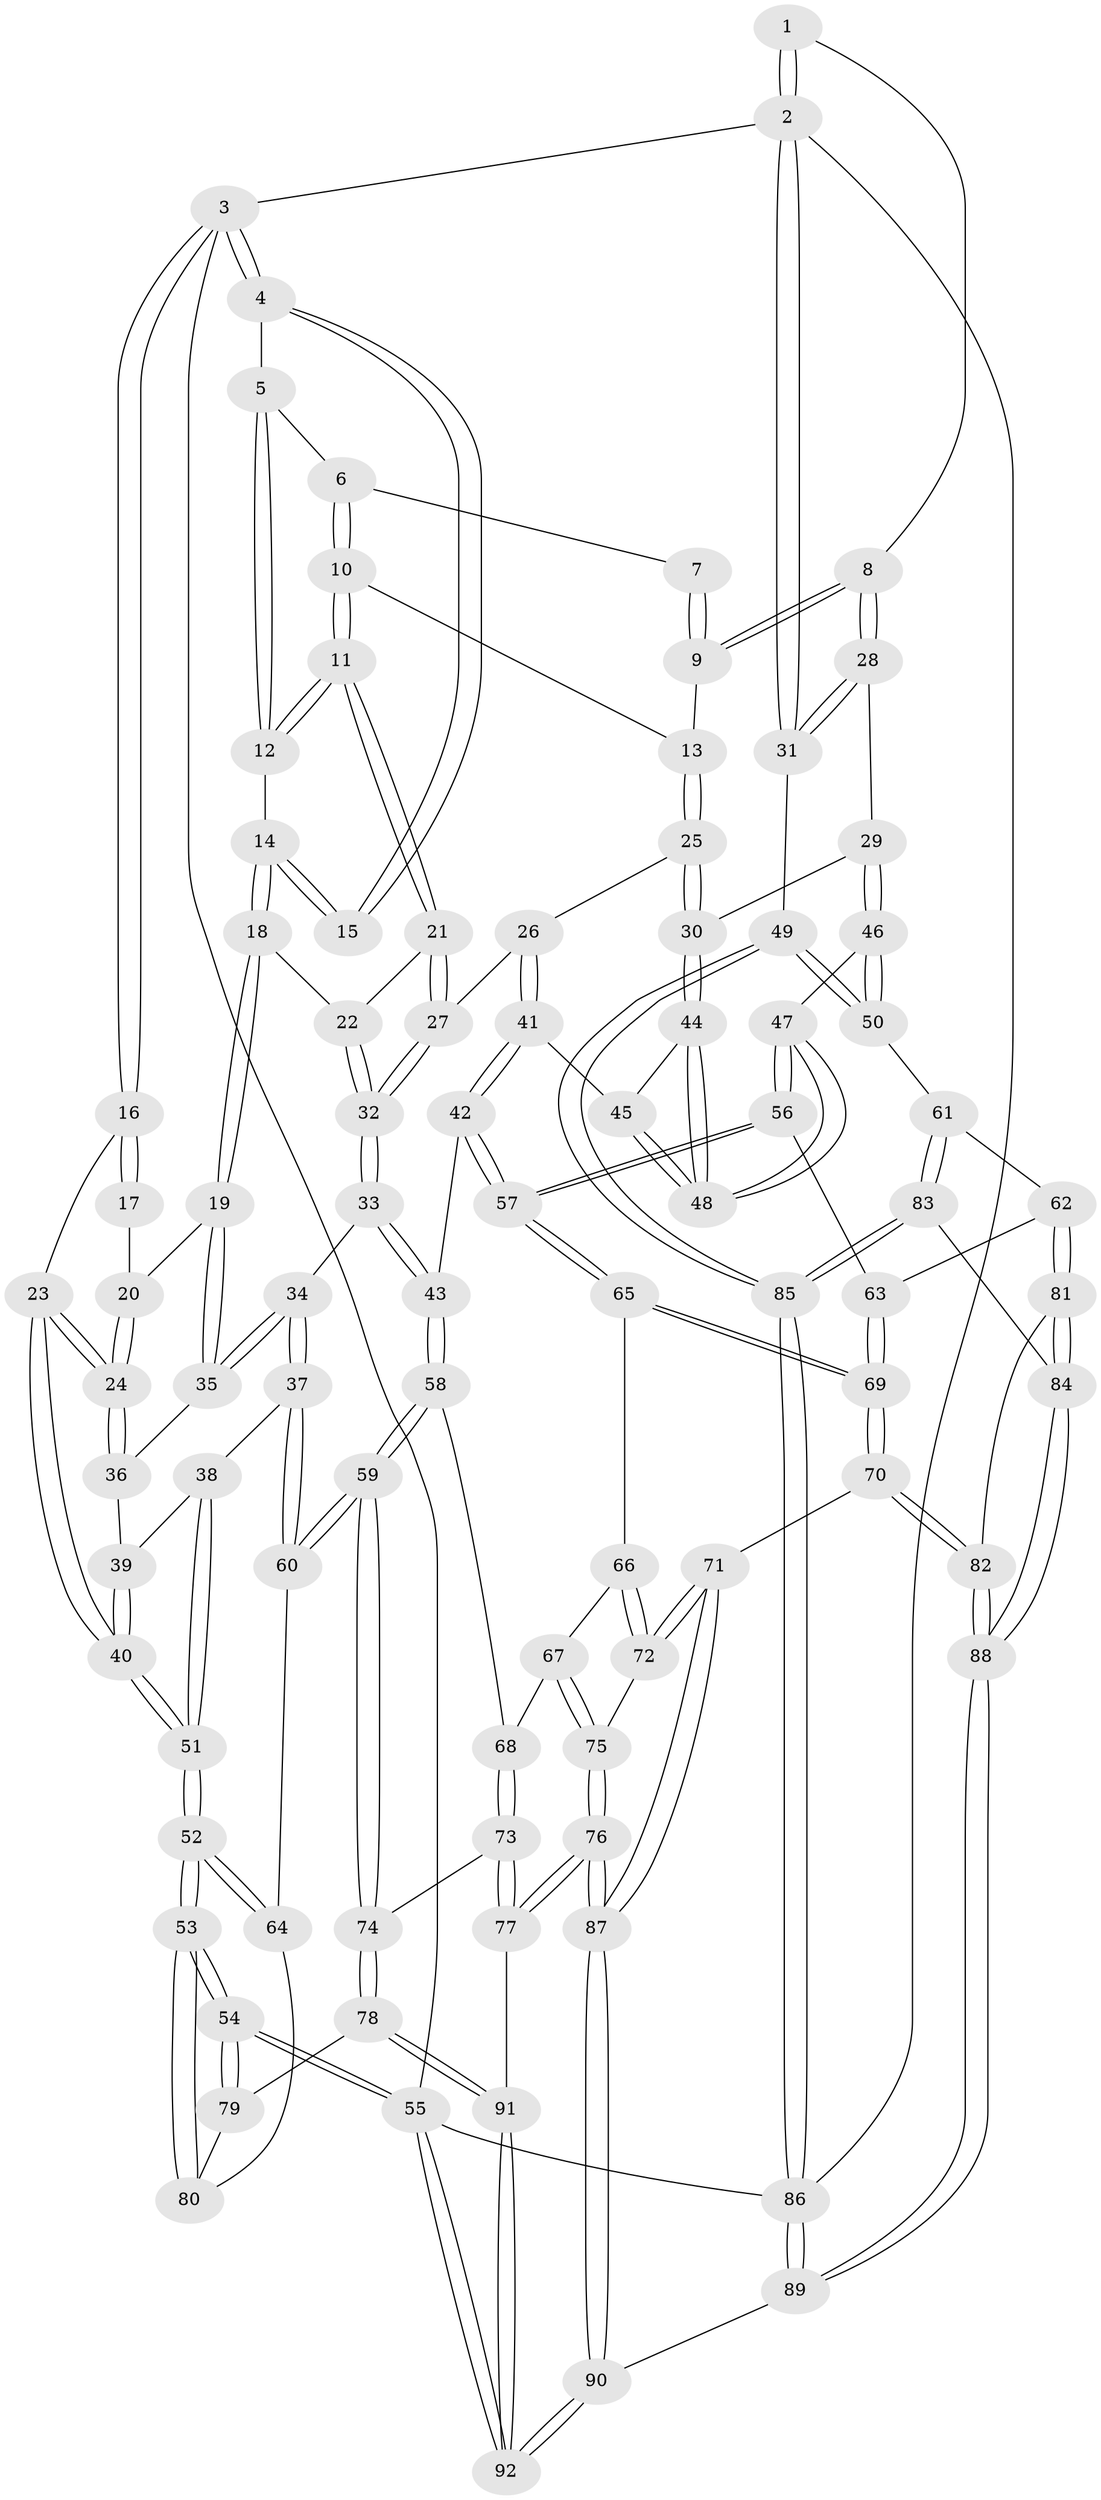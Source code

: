 // coarse degree distribution, {4: 0.5098039215686274, 6: 0.0784313725490196, 3: 0.0784313725490196, 5: 0.3137254901960784, 2: 0.0196078431372549}
// Generated by graph-tools (version 1.1) at 2025/42/03/06/25 10:42:30]
// undirected, 92 vertices, 227 edges
graph export_dot {
graph [start="1"]
  node [color=gray90,style=filled];
  1 [pos="+1+0"];
  2 [pos="+1+0"];
  3 [pos="+0+0"];
  4 [pos="+0+0"];
  5 [pos="+0.3491559683433048+0"];
  6 [pos="+0.6807897364140755+0"];
  7 [pos="+0.790865211061468+0"];
  8 [pos="+0.8866946824644282+0.24630814233720685"];
  9 [pos="+0.8589330959792966+0.2346818785949196"];
  10 [pos="+0.6001704374874538+0.16218413996671352"];
  11 [pos="+0.5161035323673862+0.20151598160669254"];
  12 [pos="+0.40662733851810756+0.14461730409369464"];
  13 [pos="+0.6483829575128492+0.19727253708023076"];
  14 [pos="+0.30795192165878105+0.13872397419985202"];
  15 [pos="+0.28884901894590487+0.1266638172670518"];
  16 [pos="+0+0"];
  17 [pos="+0.21586281105608737+0.16623661886726826"];
  18 [pos="+0.23101488940740467+0.3245285755179426"];
  19 [pos="+0.2068791850749107+0.332344685565746"];
  20 [pos="+0.10281502253235113+0.2419411074096869"];
  21 [pos="+0.4860360537118936+0.2671159199525919"];
  22 [pos="+0.27101813141436576+0.33028897289200543"];
  23 [pos="+0+0.0313298541409702"];
  24 [pos="+0+0.07141199148991303"];
  25 [pos="+0.70558046479844+0.424081428564929"];
  26 [pos="+0.6094238006846078+0.44681531656239565"];
  27 [pos="+0.4835785266176379+0.39684036336143463"];
  28 [pos="+0.9815218636117972+0.3354489755618248"];
  29 [pos="+0.9385510723098978+0.36824825385829524"];
  30 [pos="+0.7195145845910806+0.43472825347266913"];
  31 [pos="+1+0.3603833247255531"];
  32 [pos="+0.41519752229018325+0.512392888611714"];
  33 [pos="+0.41517186131191103+0.5124892341972462"];
  34 [pos="+0.20761976605883767+0.4995052774190223"];
  35 [pos="+0.19584717546265545+0.37203488323628064"];
  36 [pos="+0.06133781853178122+0.4155308914111856"];
  37 [pos="+0.1528860408540061+0.5668261566650208"];
  38 [pos="+0.14082495086957283+0.5620828383314955"];
  39 [pos="+0.0599539011590632+0.4652950241798763"];
  40 [pos="+0+0.5305951406519518"];
  41 [pos="+0.5944466613964867+0.5587685942937282"];
  42 [pos="+0.5674077259647996+0.6012412330306796"];
  43 [pos="+0.4327242832012784+0.5682603456211945"];
  44 [pos="+0.7237787628648219+0.47159001500549125"];
  45 [pos="+0.6332574302598615+0.5417712546279587"];
  46 [pos="+0.8318341464479593+0.5853521559400731"];
  47 [pos="+0.7690878534951577+0.5858547964563902"];
  48 [pos="+0.767586939040259+0.5828062215227959"];
  49 [pos="+1+0.6383539383142149"];
  50 [pos="+0.9541784373721856+0.6760764112622839"];
  51 [pos="+0+0.5844144775420861"];
  52 [pos="+0+0.7295223508270241"];
  53 [pos="+0+1"];
  54 [pos="+0+1"];
  55 [pos="+0+1"];
  56 [pos="+0.7264761242908069+0.6376676363673944"];
  57 [pos="+0.6250097105692888+0.6657581306327603"];
  58 [pos="+0.4222808580360866+0.5906643028905514"];
  59 [pos="+0.22620643703795795+0.7259509482757085"];
  60 [pos="+0.1766857253284711+0.7020262362472102"];
  61 [pos="+0.8691843329599699+0.7763304944976819"];
  62 [pos="+0.8100892918040911+0.7733978189947605"];
  63 [pos="+0.7615863324481749+0.7063688525522642"];
  64 [pos="+0.12605911107264114+0.7274384476743005"];
  65 [pos="+0.6187374425910912+0.6939004574496321"];
  66 [pos="+0.5111362500203848+0.7558110049942229"];
  67 [pos="+0.47911685331162474+0.7545208084179723"];
  68 [pos="+0.45581605896261296+0.74612428431755"];
  69 [pos="+0.6529794323436333+0.7982292811491558"];
  70 [pos="+0.662431797686227+0.8416130436568257"];
  71 [pos="+0.6291325453880933+0.8527200101673539"];
  72 [pos="+0.5582885509652143+0.8318726944236045"];
  73 [pos="+0.3404116577985069+0.8447266130064081"];
  74 [pos="+0.25395888721360554+0.7719218160033994"];
  75 [pos="+0.49535835950396423+0.8640616567122463"];
  76 [pos="+0.4013062500310781+0.995552530343068"];
  77 [pos="+0.3728427515357002+0.9452912784966636"];
  78 [pos="+0.16244599296480633+0.9256189795190708"];
  79 [pos="+0.10608600760480283+0.8591117504571166"];
  80 [pos="+0.10715440445878245+0.7959106792988038"];
  81 [pos="+0.7122632719875627+0.8442319342938598"];
  82 [pos="+0.6827302829022039+0.8522472322636483"];
  83 [pos="+0.9084605601210994+0.911492104789791"];
  84 [pos="+0.8272185096354017+0.9156684233364328"];
  85 [pos="+1+1"];
  86 [pos="+1+1"];
  87 [pos="+0.4290409077935943+1"];
  88 [pos="+0.7091649575359829+1"];
  89 [pos="+0.6739693614115382+1"];
  90 [pos="+0.4345464346948412+1"];
  91 [pos="+0.16245274288589415+0.9299773720488176"];
  92 [pos="+0+1"];
  1 -- 2;
  1 -- 2;
  1 -- 8;
  2 -- 3;
  2 -- 31;
  2 -- 31;
  2 -- 86;
  3 -- 4;
  3 -- 4;
  3 -- 16;
  3 -- 16;
  3 -- 55;
  4 -- 5;
  4 -- 15;
  4 -- 15;
  5 -- 6;
  5 -- 12;
  5 -- 12;
  6 -- 7;
  6 -- 10;
  6 -- 10;
  7 -- 9;
  7 -- 9;
  8 -- 9;
  8 -- 9;
  8 -- 28;
  8 -- 28;
  9 -- 13;
  10 -- 11;
  10 -- 11;
  10 -- 13;
  11 -- 12;
  11 -- 12;
  11 -- 21;
  11 -- 21;
  12 -- 14;
  13 -- 25;
  13 -- 25;
  14 -- 15;
  14 -- 15;
  14 -- 18;
  14 -- 18;
  16 -- 17;
  16 -- 17;
  16 -- 23;
  17 -- 20;
  18 -- 19;
  18 -- 19;
  18 -- 22;
  19 -- 20;
  19 -- 35;
  19 -- 35;
  20 -- 24;
  20 -- 24;
  21 -- 22;
  21 -- 27;
  21 -- 27;
  22 -- 32;
  22 -- 32;
  23 -- 24;
  23 -- 24;
  23 -- 40;
  23 -- 40;
  24 -- 36;
  24 -- 36;
  25 -- 26;
  25 -- 30;
  25 -- 30;
  26 -- 27;
  26 -- 41;
  26 -- 41;
  27 -- 32;
  27 -- 32;
  28 -- 29;
  28 -- 31;
  28 -- 31;
  29 -- 30;
  29 -- 46;
  29 -- 46;
  30 -- 44;
  30 -- 44;
  31 -- 49;
  32 -- 33;
  32 -- 33;
  33 -- 34;
  33 -- 43;
  33 -- 43;
  34 -- 35;
  34 -- 35;
  34 -- 37;
  34 -- 37;
  35 -- 36;
  36 -- 39;
  37 -- 38;
  37 -- 60;
  37 -- 60;
  38 -- 39;
  38 -- 51;
  38 -- 51;
  39 -- 40;
  39 -- 40;
  40 -- 51;
  40 -- 51;
  41 -- 42;
  41 -- 42;
  41 -- 45;
  42 -- 43;
  42 -- 57;
  42 -- 57;
  43 -- 58;
  43 -- 58;
  44 -- 45;
  44 -- 48;
  44 -- 48;
  45 -- 48;
  45 -- 48;
  46 -- 47;
  46 -- 50;
  46 -- 50;
  47 -- 48;
  47 -- 48;
  47 -- 56;
  47 -- 56;
  49 -- 50;
  49 -- 50;
  49 -- 85;
  49 -- 85;
  50 -- 61;
  51 -- 52;
  51 -- 52;
  52 -- 53;
  52 -- 53;
  52 -- 64;
  52 -- 64;
  53 -- 54;
  53 -- 54;
  53 -- 80;
  53 -- 80;
  54 -- 55;
  54 -- 55;
  54 -- 79;
  54 -- 79;
  55 -- 92;
  55 -- 92;
  55 -- 86;
  56 -- 57;
  56 -- 57;
  56 -- 63;
  57 -- 65;
  57 -- 65;
  58 -- 59;
  58 -- 59;
  58 -- 68;
  59 -- 60;
  59 -- 60;
  59 -- 74;
  59 -- 74;
  60 -- 64;
  61 -- 62;
  61 -- 83;
  61 -- 83;
  62 -- 63;
  62 -- 81;
  62 -- 81;
  63 -- 69;
  63 -- 69;
  64 -- 80;
  65 -- 66;
  65 -- 69;
  65 -- 69;
  66 -- 67;
  66 -- 72;
  66 -- 72;
  67 -- 68;
  67 -- 75;
  67 -- 75;
  68 -- 73;
  68 -- 73;
  69 -- 70;
  69 -- 70;
  70 -- 71;
  70 -- 82;
  70 -- 82;
  71 -- 72;
  71 -- 72;
  71 -- 87;
  71 -- 87;
  72 -- 75;
  73 -- 74;
  73 -- 77;
  73 -- 77;
  74 -- 78;
  74 -- 78;
  75 -- 76;
  75 -- 76;
  76 -- 77;
  76 -- 77;
  76 -- 87;
  76 -- 87;
  77 -- 91;
  78 -- 79;
  78 -- 91;
  78 -- 91;
  79 -- 80;
  81 -- 82;
  81 -- 84;
  81 -- 84;
  82 -- 88;
  82 -- 88;
  83 -- 84;
  83 -- 85;
  83 -- 85;
  84 -- 88;
  84 -- 88;
  85 -- 86;
  85 -- 86;
  86 -- 89;
  86 -- 89;
  87 -- 90;
  87 -- 90;
  88 -- 89;
  88 -- 89;
  89 -- 90;
  90 -- 92;
  90 -- 92;
  91 -- 92;
  91 -- 92;
}
